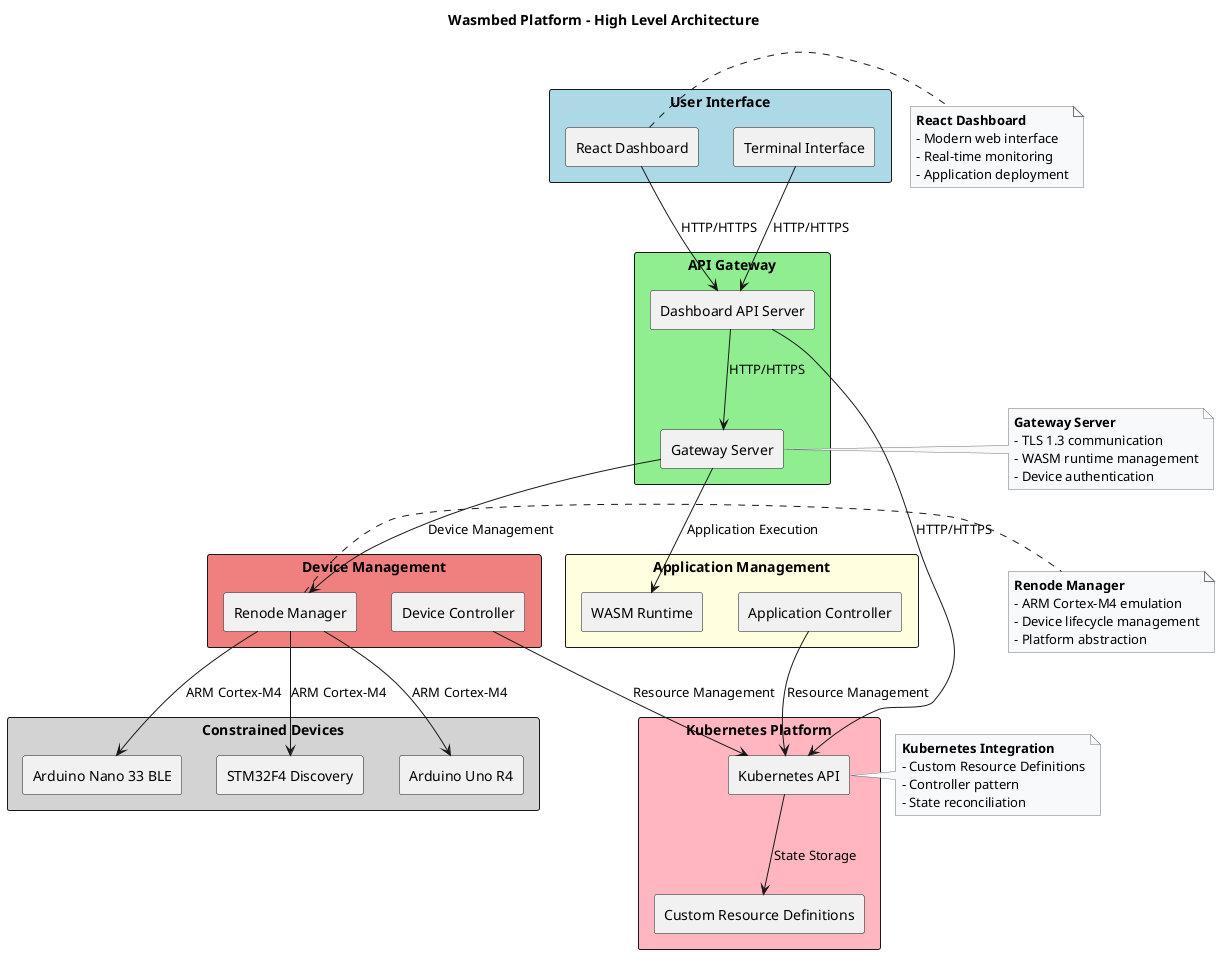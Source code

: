 ' SPDX-License-Identifier: CC-BY-4.0
' Copyright © 2025 Wasmbed contributors

@startuml
title Wasmbed Platform - High Level Architecture

skinparam backgroundColor #FFFFFF
skinparam componentStyle rectangle
skinparam packageStyle rectangle
skinparam noteBackgroundColor #F8F9FA
skinparam noteBorderColor #6C757D
skinparam direction top to bottom

package "User Interface" as UI #LightBlue {
    component [React Dashboard] as Dashboard
    component [Terminal Interface] as Terminal
}

package "API Gateway" as API #LightGreen {
    component [Dashboard API Server] as APIServer
    component [Gateway Server] as GatewayServer
}

package "Device Management" as DeviceMgmt #LightCoral {
    component [Renode Manager] as RenodeManager
    component [Device Controller] as DeviceController
}

package "Application Management" as AppMgmt #LightYellow {
    component [Application Controller] as AppController
    component [WASM Runtime] as WASMRuntime
}

package "Kubernetes Platform" as K8S #LightPink {
    component [Kubernetes API] as K8SAPI
    component [Custom Resource Definitions] as CRDs
}

package "Constrained Devices" as Devices #LightGray {
    component [Arduino Nano 33 BLE] as ArduinoNano
    component [STM32F4 Discovery] as STM32F4
    component [Arduino Uno R4] as ArduinoUno
}

' Main Connections
Dashboard --> APIServer : HTTP/HTTPS
Terminal --> APIServer : HTTP/HTTPS
APIServer --> GatewayServer : HTTP/HTTPS
APIServer --> K8SAPI : HTTP/HTTPS

GatewayServer --> RenodeManager : Device Management
GatewayServer --> WASMRuntime : Application Execution

RenodeManager --> ArduinoNano : ARM Cortex-M4
RenodeManager --> STM32F4 : ARM Cortex-M4
RenodeManager --> ArduinoUno : ARM Cortex-M4

DeviceController --> K8SAPI : Resource Management
AppController --> K8SAPI : Resource Management
K8SAPI --> CRDs : State Storage

note right of Dashboard
  **React Dashboard**
  - Modern web interface
  - Real-time monitoring
  - Application deployment
end note

note right of GatewayServer
  **Gateway Server**
  - TLS 1.3 communication
  - WASM runtime management
  - Device authentication
end note

note right of RenodeManager
  **Renode Manager**
  - ARM Cortex-M4 emulation
  - Device lifecycle management
  - Platform abstraction
end note

note right of K8SAPI
  **Kubernetes Integration**
  - Custom Resource Definitions
  - Controller pattern
  - State reconciliation
end note

@enduml

